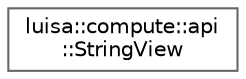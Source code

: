 digraph "类继承关系图"
{
 // LATEX_PDF_SIZE
  bgcolor="transparent";
  edge [fontname=Helvetica,fontsize=10,labelfontname=Helvetica,labelfontsize=10];
  node [fontname=Helvetica,fontsize=10,shape=box,height=0.2,width=0.4];
  rankdir="LR";
  Node0 [id="Node000000",label="luisa::compute::api\l::StringView",height=0.2,width=0.4,color="grey40", fillcolor="white", style="filled",URL="$structluisa_1_1compute_1_1api_1_1_string_view.html",tooltip=" "];
}
